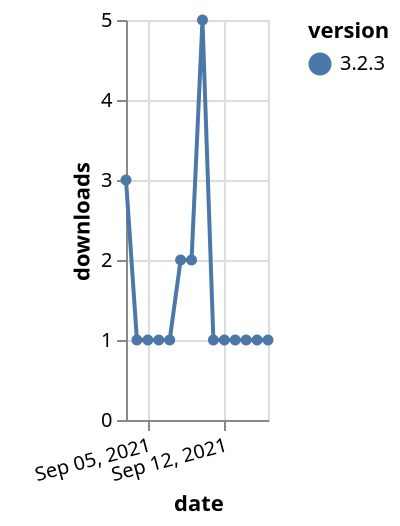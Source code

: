 {"$schema": "https://vega.github.io/schema/vega-lite/v5.json", "description": "A simple bar chart with embedded data.", "data": {"values": [{"date": "2021-09-03", "total": 619, "delta": 3, "version": "3.2.3"}, {"date": "2021-09-04", "total": 620, "delta": 1, "version": "3.2.3"}, {"date": "2021-09-05", "total": 621, "delta": 1, "version": "3.2.3"}, {"date": "2021-09-06", "total": 622, "delta": 1, "version": "3.2.3"}, {"date": "2021-09-07", "total": 623, "delta": 1, "version": "3.2.3"}, {"date": "2021-09-08", "total": 625, "delta": 2, "version": "3.2.3"}, {"date": "2021-09-09", "total": 627, "delta": 2, "version": "3.2.3"}, {"date": "2021-09-10", "total": 632, "delta": 5, "version": "3.2.3"}, {"date": "2021-09-11", "total": 633, "delta": 1, "version": "3.2.3"}, {"date": "2021-09-12", "total": 634, "delta": 1, "version": "3.2.3"}, {"date": "2021-09-13", "total": 635, "delta": 1, "version": "3.2.3"}, {"date": "2021-09-14", "total": 636, "delta": 1, "version": "3.2.3"}, {"date": "2021-09-15", "total": 637, "delta": 1, "version": "3.2.3"}, {"date": "2021-09-16", "total": 638, "delta": 1, "version": "3.2.3"}]}, "width": "container", "mark": {"type": "line", "point": {"filled": true}}, "encoding": {"x": {"field": "date", "type": "temporal", "timeUnit": "yearmonthdate", "title": "date", "axis": {"labelAngle": -15}}, "y": {"field": "delta", "type": "quantitative", "title": "downloads"}, "color": {"field": "version", "type": "nominal"}, "tooltip": {"field": "delta"}}}